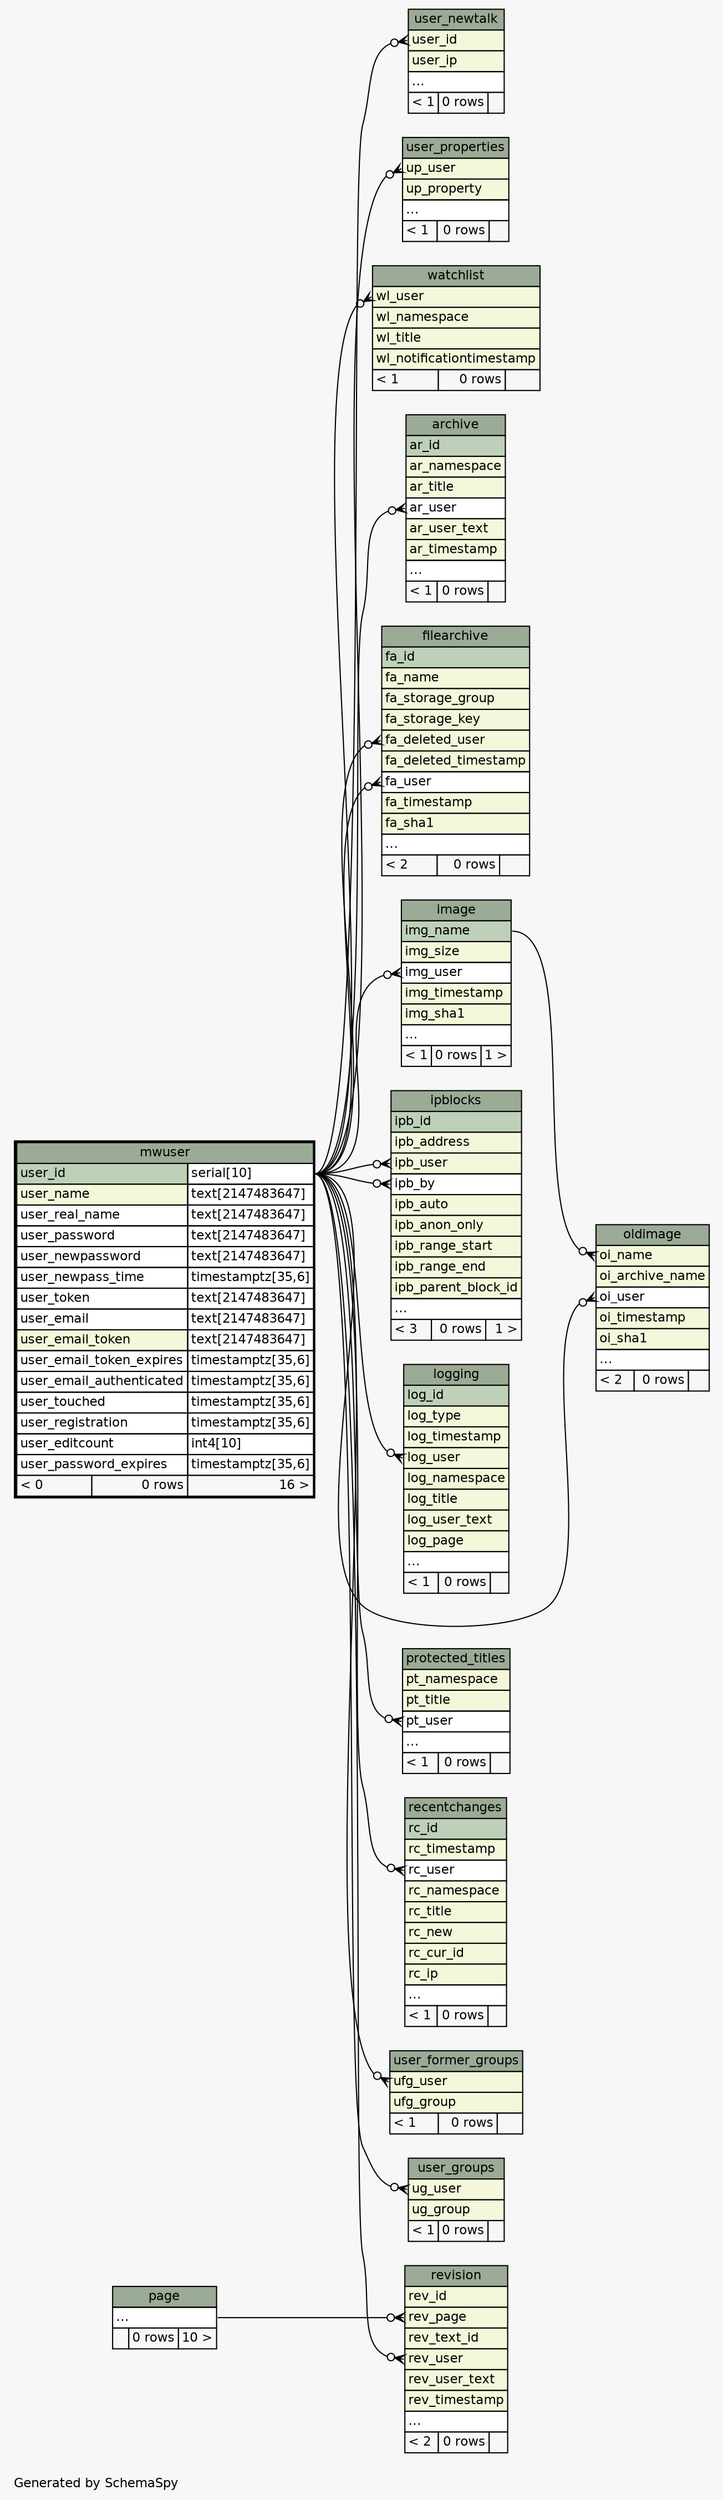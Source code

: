 // dot 2.38.0 on Linux 3.14.35-28.38.amzn1.x86_64
// SchemaSpy rev Unknown
digraph "twoDegreesRelationshipsDiagram" {
  graph [
    rankdir="RL"
    bgcolor="#f7f7f7"
    label="\nGenerated by SchemaSpy"
    labeljust="l"
    nodesep="0.18"
    ranksep="0.46"
    fontname="Helvetica"
    fontsize="11"
  ];
  node [
    fontname="Helvetica"
    fontsize="11"
    shape="plaintext"
  ];
  edge [
    arrowsize="0.8"
  ];
  "archive":"ar_user":w -> "mwuser":"user_id.type":e [arrowhead=none dir=back arrowtail=crowodot];
  "filearchive":"fa_deleted_user":w -> "mwuser":"user_id.type":e [arrowhead=none dir=back arrowtail=crowodot];
  "filearchive":"fa_user":w -> "mwuser":"user_id.type":e [arrowhead=none dir=back arrowtail=crowodot];
  "image":"img_user":w -> "mwuser":"user_id.type":e [arrowhead=none dir=back arrowtail=crowodot];
  "ipblocks":"ipb_by":w -> "mwuser":"user_id.type":e [arrowhead=none dir=back arrowtail=crowodot];
  "ipblocks":"ipb_user":w -> "mwuser":"user_id.type":e [arrowhead=none dir=back arrowtail=crowodot];
  "logging":"log_user":w -> "mwuser":"user_id.type":e [arrowhead=none dir=back arrowtail=crowodot];
  "oldimage":"oi_name":w -> "image":"img_name":e [arrowhead=none dir=back arrowtail=crowodot];
  "oldimage":"oi_user":w -> "mwuser":"user_id.type":e [arrowhead=none dir=back arrowtail=crowodot];
  "protected_titles":"pt_user":w -> "mwuser":"user_id.type":e [arrowhead=none dir=back arrowtail=crowodot];
  "recentchanges":"rc_user":w -> "mwuser":"user_id.type":e [arrowhead=none dir=back arrowtail=crowodot];
  "revision":"rev_page":w -> "page":"elipses":e [arrowhead=none dir=back arrowtail=crowodot];
  "revision":"rev_user":w -> "mwuser":"user_id.type":e [arrowhead=none dir=back arrowtail=crowodot];
  "user_former_groups":"ufg_user":w -> "mwuser":"user_id.type":e [arrowhead=none dir=back arrowtail=crowodot];
  "user_groups":"ug_user":w -> "mwuser":"user_id.type":e [arrowhead=none dir=back arrowtail=crowodot];
  "user_newtalk":"user_id":w -> "mwuser":"user_id.type":e [arrowhead=none dir=back arrowtail=crowodot];
  "user_properties":"up_user":w -> "mwuser":"user_id.type":e [arrowhead=none dir=back arrowtail=crowodot];
  "watchlist":"wl_user":w -> "mwuser":"user_id.type":e [arrowhead=none dir=back arrowtail=crowodot];
  "archive" [
    label=<
    <TABLE BORDER="0" CELLBORDER="1" CELLSPACING="0" BGCOLOR="#ffffff">
      <TR><TD COLSPAN="3" BGCOLOR="#9bab96" ALIGN="CENTER">archive</TD></TR>
      <TR><TD PORT="ar_id" COLSPAN="3" BGCOLOR="#bed1b8" ALIGN="LEFT">ar_id</TD></TR>
      <TR><TD PORT="ar_namespace" COLSPAN="3" BGCOLOR="#f4f7da" ALIGN="LEFT">ar_namespace</TD></TR>
      <TR><TD PORT="ar_title" COLSPAN="3" BGCOLOR="#f4f7da" ALIGN="LEFT">ar_title</TD></TR>
      <TR><TD PORT="ar_user" COLSPAN="3" ALIGN="LEFT">ar_user</TD></TR>
      <TR><TD PORT="ar_user_text" COLSPAN="3" BGCOLOR="#f4f7da" ALIGN="LEFT">ar_user_text</TD></TR>
      <TR><TD PORT="ar_timestamp" COLSPAN="3" BGCOLOR="#f4f7da" ALIGN="LEFT">ar_timestamp</TD></TR>
      <TR><TD PORT="elipses" COLSPAN="3" ALIGN="LEFT">...</TD></TR>
      <TR><TD ALIGN="LEFT" BGCOLOR="#f7f7f7">&lt; 1</TD><TD ALIGN="RIGHT" BGCOLOR="#f7f7f7">0 rows</TD><TD ALIGN="RIGHT" BGCOLOR="#f7f7f7">  </TD></TR>
    </TABLE>>
    URL="archive.html"
    tooltip="archive"
  ];
  "filearchive" [
    label=<
    <TABLE BORDER="0" CELLBORDER="1" CELLSPACING="0" BGCOLOR="#ffffff">
      <TR><TD COLSPAN="3" BGCOLOR="#9bab96" ALIGN="CENTER">filearchive</TD></TR>
      <TR><TD PORT="fa_id" COLSPAN="3" BGCOLOR="#bed1b8" ALIGN="LEFT">fa_id</TD></TR>
      <TR><TD PORT="fa_name" COLSPAN="3" BGCOLOR="#f4f7da" ALIGN="LEFT">fa_name</TD></TR>
      <TR><TD PORT="fa_storage_group" COLSPAN="3" BGCOLOR="#f4f7da" ALIGN="LEFT">fa_storage_group</TD></TR>
      <TR><TD PORT="fa_storage_key" COLSPAN="3" BGCOLOR="#f4f7da" ALIGN="LEFT">fa_storage_key</TD></TR>
      <TR><TD PORT="fa_deleted_user" COLSPAN="3" BGCOLOR="#f4f7da" ALIGN="LEFT">fa_deleted_user</TD></TR>
      <TR><TD PORT="fa_deleted_timestamp" COLSPAN="3" BGCOLOR="#f4f7da" ALIGN="LEFT">fa_deleted_timestamp</TD></TR>
      <TR><TD PORT="fa_user" COLSPAN="3" ALIGN="LEFT">fa_user</TD></TR>
      <TR><TD PORT="fa_timestamp" COLSPAN="3" BGCOLOR="#f4f7da" ALIGN="LEFT">fa_timestamp</TD></TR>
      <TR><TD PORT="fa_sha1" COLSPAN="3" BGCOLOR="#f4f7da" ALIGN="LEFT">fa_sha1</TD></TR>
      <TR><TD PORT="elipses" COLSPAN="3" ALIGN="LEFT">...</TD></TR>
      <TR><TD ALIGN="LEFT" BGCOLOR="#f7f7f7">&lt; 2</TD><TD ALIGN="RIGHT" BGCOLOR="#f7f7f7">0 rows</TD><TD ALIGN="RIGHT" BGCOLOR="#f7f7f7">  </TD></TR>
    </TABLE>>
    URL="filearchive.html"
    tooltip="filearchive"
  ];
  "image" [
    label=<
    <TABLE BORDER="0" CELLBORDER="1" CELLSPACING="0" BGCOLOR="#ffffff">
      <TR><TD COLSPAN="3" BGCOLOR="#9bab96" ALIGN="CENTER">image</TD></TR>
      <TR><TD PORT="img_name" COLSPAN="3" BGCOLOR="#bed1b8" ALIGN="LEFT">img_name</TD></TR>
      <TR><TD PORT="img_size" COLSPAN="3" BGCOLOR="#f4f7da" ALIGN="LEFT">img_size</TD></TR>
      <TR><TD PORT="img_user" COLSPAN="3" ALIGN="LEFT">img_user</TD></TR>
      <TR><TD PORT="img_timestamp" COLSPAN="3" BGCOLOR="#f4f7da" ALIGN="LEFT">img_timestamp</TD></TR>
      <TR><TD PORT="img_sha1" COLSPAN="3" BGCOLOR="#f4f7da" ALIGN="LEFT">img_sha1</TD></TR>
      <TR><TD PORT="elipses" COLSPAN="3" ALIGN="LEFT">...</TD></TR>
      <TR><TD ALIGN="LEFT" BGCOLOR="#f7f7f7">&lt; 1</TD><TD ALIGN="RIGHT" BGCOLOR="#f7f7f7">0 rows</TD><TD ALIGN="RIGHT" BGCOLOR="#f7f7f7">1 &gt;</TD></TR>
    </TABLE>>
    URL="image.html"
    tooltip="image"
  ];
  "ipblocks" [
    label=<
    <TABLE BORDER="0" CELLBORDER="1" CELLSPACING="0" BGCOLOR="#ffffff">
      <TR><TD COLSPAN="3" BGCOLOR="#9bab96" ALIGN="CENTER">ipblocks</TD></TR>
      <TR><TD PORT="ipb_id" COLSPAN="3" BGCOLOR="#bed1b8" ALIGN="LEFT">ipb_id</TD></TR>
      <TR><TD PORT="ipb_address" COLSPAN="3" BGCOLOR="#f4f7da" ALIGN="LEFT">ipb_address</TD></TR>
      <TR><TD PORT="ipb_user" COLSPAN="3" BGCOLOR="#f4f7da" ALIGN="LEFT">ipb_user</TD></TR>
      <TR><TD PORT="ipb_by" COLSPAN="3" ALIGN="LEFT">ipb_by</TD></TR>
      <TR><TD PORT="ipb_auto" COLSPAN="3" BGCOLOR="#f4f7da" ALIGN="LEFT">ipb_auto</TD></TR>
      <TR><TD PORT="ipb_anon_only" COLSPAN="3" BGCOLOR="#f4f7da" ALIGN="LEFT">ipb_anon_only</TD></TR>
      <TR><TD PORT="ipb_range_start" COLSPAN="3" BGCOLOR="#f4f7da" ALIGN="LEFT">ipb_range_start</TD></TR>
      <TR><TD PORT="ipb_range_end" COLSPAN="3" BGCOLOR="#f4f7da" ALIGN="LEFT">ipb_range_end</TD></TR>
      <TR><TD PORT="ipb_parent_block_id" COLSPAN="3" BGCOLOR="#f4f7da" ALIGN="LEFT">ipb_parent_block_id</TD></TR>
      <TR><TD PORT="elipses" COLSPAN="3" ALIGN="LEFT">...</TD></TR>
      <TR><TD ALIGN="LEFT" BGCOLOR="#f7f7f7">&lt; 3</TD><TD ALIGN="RIGHT" BGCOLOR="#f7f7f7">0 rows</TD><TD ALIGN="RIGHT" BGCOLOR="#f7f7f7">1 &gt;</TD></TR>
    </TABLE>>
    URL="ipblocks.html"
    tooltip="ipblocks"
  ];
  "logging" [
    label=<
    <TABLE BORDER="0" CELLBORDER="1" CELLSPACING="0" BGCOLOR="#ffffff">
      <TR><TD COLSPAN="3" BGCOLOR="#9bab96" ALIGN="CENTER">logging</TD></TR>
      <TR><TD PORT="log_id" COLSPAN="3" BGCOLOR="#bed1b8" ALIGN="LEFT">log_id</TD></TR>
      <TR><TD PORT="log_type" COLSPAN="3" BGCOLOR="#f4f7da" ALIGN="LEFT">log_type</TD></TR>
      <TR><TD PORT="log_timestamp" COLSPAN="3" BGCOLOR="#f4f7da" ALIGN="LEFT">log_timestamp</TD></TR>
      <TR><TD PORT="log_user" COLSPAN="3" BGCOLOR="#f4f7da" ALIGN="LEFT">log_user</TD></TR>
      <TR><TD PORT="log_namespace" COLSPAN="3" BGCOLOR="#f4f7da" ALIGN="LEFT">log_namespace</TD></TR>
      <TR><TD PORT="log_title" COLSPAN="3" BGCOLOR="#f4f7da" ALIGN="LEFT">log_title</TD></TR>
      <TR><TD PORT="log_user_text" COLSPAN="3" BGCOLOR="#f4f7da" ALIGN="LEFT">log_user_text</TD></TR>
      <TR><TD PORT="log_page" COLSPAN="3" BGCOLOR="#f4f7da" ALIGN="LEFT">log_page</TD></TR>
      <TR><TD PORT="elipses" COLSPAN="3" ALIGN="LEFT">...</TD></TR>
      <TR><TD ALIGN="LEFT" BGCOLOR="#f7f7f7">&lt; 1</TD><TD ALIGN="RIGHT" BGCOLOR="#f7f7f7">0 rows</TD><TD ALIGN="RIGHT" BGCOLOR="#f7f7f7">  </TD></TR>
    </TABLE>>
    URL="logging.html"
    tooltip="logging"
  ];
  "mwuser" [
    label=<
    <TABLE BORDER="2" CELLBORDER="1" CELLSPACING="0" BGCOLOR="#ffffff">
      <TR><TD COLSPAN="3" BGCOLOR="#9bab96" ALIGN="CENTER">mwuser</TD></TR>
      <TR><TD PORT="user_id" COLSPAN="2" BGCOLOR="#bed1b8" ALIGN="LEFT">user_id</TD><TD PORT="user_id.type" ALIGN="LEFT">serial[10]</TD></TR>
      <TR><TD PORT="user_name" COLSPAN="2" BGCOLOR="#f4f7da" ALIGN="LEFT">user_name</TD><TD PORT="user_name.type" ALIGN="LEFT">text[2147483647]</TD></TR>
      <TR><TD PORT="user_real_name" COLSPAN="2" ALIGN="LEFT">user_real_name</TD><TD PORT="user_real_name.type" ALIGN="LEFT">text[2147483647]</TD></TR>
      <TR><TD PORT="user_password" COLSPAN="2" ALIGN="LEFT">user_password</TD><TD PORT="user_password.type" ALIGN="LEFT">text[2147483647]</TD></TR>
      <TR><TD PORT="user_newpassword" COLSPAN="2" ALIGN="LEFT">user_newpassword</TD><TD PORT="user_newpassword.type" ALIGN="LEFT">text[2147483647]</TD></TR>
      <TR><TD PORT="user_newpass_time" COLSPAN="2" ALIGN="LEFT">user_newpass_time</TD><TD PORT="user_newpass_time.type" ALIGN="LEFT">timestamptz[35,6]</TD></TR>
      <TR><TD PORT="user_token" COLSPAN="2" ALIGN="LEFT">user_token</TD><TD PORT="user_token.type" ALIGN="LEFT">text[2147483647]</TD></TR>
      <TR><TD PORT="user_email" COLSPAN="2" ALIGN="LEFT">user_email</TD><TD PORT="user_email.type" ALIGN="LEFT">text[2147483647]</TD></TR>
      <TR><TD PORT="user_email_token" COLSPAN="2" BGCOLOR="#f4f7da" ALIGN="LEFT">user_email_token</TD><TD PORT="user_email_token.type" ALIGN="LEFT">text[2147483647]</TD></TR>
      <TR><TD PORT="user_email_token_expires" COLSPAN="2" ALIGN="LEFT">user_email_token_expires</TD><TD PORT="user_email_token_expires.type" ALIGN="LEFT">timestamptz[35,6]</TD></TR>
      <TR><TD PORT="user_email_authenticated" COLSPAN="2" ALIGN="LEFT">user_email_authenticated</TD><TD PORT="user_email_authenticated.type" ALIGN="LEFT">timestamptz[35,6]</TD></TR>
      <TR><TD PORT="user_touched" COLSPAN="2" ALIGN="LEFT">user_touched</TD><TD PORT="user_touched.type" ALIGN="LEFT">timestamptz[35,6]</TD></TR>
      <TR><TD PORT="user_registration" COLSPAN="2" ALIGN="LEFT">user_registration</TD><TD PORT="user_registration.type" ALIGN="LEFT">timestamptz[35,6]</TD></TR>
      <TR><TD PORT="user_editcount" COLSPAN="2" ALIGN="LEFT">user_editcount</TD><TD PORT="user_editcount.type" ALIGN="LEFT">int4[10]</TD></TR>
      <TR><TD PORT="user_password_expires" COLSPAN="2" ALIGN="LEFT">user_password_expires</TD><TD PORT="user_password_expires.type" ALIGN="LEFT">timestamptz[35,6]</TD></TR>
      <TR><TD ALIGN="LEFT" BGCOLOR="#f7f7f7">&lt; 0</TD><TD ALIGN="RIGHT" BGCOLOR="#f7f7f7">0 rows</TD><TD ALIGN="RIGHT" BGCOLOR="#f7f7f7">16 &gt;</TD></TR>
    </TABLE>>
    URL="mwuser.html"
    tooltip="mwuser"
  ];
  "oldimage" [
    label=<
    <TABLE BORDER="0" CELLBORDER="1" CELLSPACING="0" BGCOLOR="#ffffff">
      <TR><TD COLSPAN="3" BGCOLOR="#9bab96" ALIGN="CENTER">oldimage</TD></TR>
      <TR><TD PORT="oi_name" COLSPAN="3" BGCOLOR="#f4f7da" ALIGN="LEFT">oi_name</TD></TR>
      <TR><TD PORT="oi_archive_name" COLSPAN="3" BGCOLOR="#f4f7da" ALIGN="LEFT">oi_archive_name</TD></TR>
      <TR><TD PORT="oi_user" COLSPAN="3" ALIGN="LEFT">oi_user</TD></TR>
      <TR><TD PORT="oi_timestamp" COLSPAN="3" BGCOLOR="#f4f7da" ALIGN="LEFT">oi_timestamp</TD></TR>
      <TR><TD PORT="oi_sha1" COLSPAN="3" BGCOLOR="#f4f7da" ALIGN="LEFT">oi_sha1</TD></TR>
      <TR><TD PORT="elipses" COLSPAN="3" ALIGN="LEFT">...</TD></TR>
      <TR><TD ALIGN="LEFT" BGCOLOR="#f7f7f7">&lt; 2</TD><TD ALIGN="RIGHT" BGCOLOR="#f7f7f7">0 rows</TD><TD ALIGN="RIGHT" BGCOLOR="#f7f7f7">  </TD></TR>
    </TABLE>>
    URL="oldimage.html"
    tooltip="oldimage"
  ];
  "page" [
    label=<
    <TABLE BORDER="0" CELLBORDER="1" CELLSPACING="0" BGCOLOR="#ffffff">
      <TR><TD COLSPAN="3" BGCOLOR="#9bab96" ALIGN="CENTER">page</TD></TR>
      <TR><TD PORT="elipses" COLSPAN="3" ALIGN="LEFT">...</TD></TR>
      <TR><TD ALIGN="LEFT" BGCOLOR="#f7f7f7">  </TD><TD ALIGN="RIGHT" BGCOLOR="#f7f7f7">0 rows</TD><TD ALIGN="RIGHT" BGCOLOR="#f7f7f7">10 &gt;</TD></TR>
    </TABLE>>
    URL="page.html"
    tooltip="page"
  ];
  "protected_titles" [
    label=<
    <TABLE BORDER="0" CELLBORDER="1" CELLSPACING="0" BGCOLOR="#ffffff">
      <TR><TD COLSPAN="3" BGCOLOR="#9bab96" ALIGN="CENTER">protected_titles</TD></TR>
      <TR><TD PORT="pt_namespace" COLSPAN="3" BGCOLOR="#f4f7da" ALIGN="LEFT">pt_namespace</TD></TR>
      <TR><TD PORT="pt_title" COLSPAN="3" BGCOLOR="#f4f7da" ALIGN="LEFT">pt_title</TD></TR>
      <TR><TD PORT="pt_user" COLSPAN="3" ALIGN="LEFT">pt_user</TD></TR>
      <TR><TD PORT="elipses" COLSPAN="3" ALIGN="LEFT">...</TD></TR>
      <TR><TD ALIGN="LEFT" BGCOLOR="#f7f7f7">&lt; 1</TD><TD ALIGN="RIGHT" BGCOLOR="#f7f7f7">0 rows</TD><TD ALIGN="RIGHT" BGCOLOR="#f7f7f7">  </TD></TR>
    </TABLE>>
    URL="protected_titles.html"
    tooltip="protected_titles"
  ];
  "recentchanges" [
    label=<
    <TABLE BORDER="0" CELLBORDER="1" CELLSPACING="0" BGCOLOR="#ffffff">
      <TR><TD COLSPAN="3" BGCOLOR="#9bab96" ALIGN="CENTER">recentchanges</TD></TR>
      <TR><TD PORT="rc_id" COLSPAN="3" BGCOLOR="#bed1b8" ALIGN="LEFT">rc_id</TD></TR>
      <TR><TD PORT="rc_timestamp" COLSPAN="3" BGCOLOR="#f4f7da" ALIGN="LEFT">rc_timestamp</TD></TR>
      <TR><TD PORT="rc_user" COLSPAN="3" ALIGN="LEFT">rc_user</TD></TR>
      <TR><TD PORT="rc_namespace" COLSPAN="3" BGCOLOR="#f4f7da" ALIGN="LEFT">rc_namespace</TD></TR>
      <TR><TD PORT="rc_title" COLSPAN="3" BGCOLOR="#f4f7da" ALIGN="LEFT">rc_title</TD></TR>
      <TR><TD PORT="rc_new" COLSPAN="3" BGCOLOR="#f4f7da" ALIGN="LEFT">rc_new</TD></TR>
      <TR><TD PORT="rc_cur_id" COLSPAN="3" BGCOLOR="#f4f7da" ALIGN="LEFT">rc_cur_id</TD></TR>
      <TR><TD PORT="rc_ip" COLSPAN="3" BGCOLOR="#f4f7da" ALIGN="LEFT">rc_ip</TD></TR>
      <TR><TD PORT="elipses" COLSPAN="3" ALIGN="LEFT">...</TD></TR>
      <TR><TD ALIGN="LEFT" BGCOLOR="#f7f7f7">&lt; 1</TD><TD ALIGN="RIGHT" BGCOLOR="#f7f7f7">0 rows</TD><TD ALIGN="RIGHT" BGCOLOR="#f7f7f7">  </TD></TR>
    </TABLE>>
    URL="recentchanges.html"
    tooltip="recentchanges"
  ];
  "revision" [
    label=<
    <TABLE BORDER="0" CELLBORDER="1" CELLSPACING="0" BGCOLOR="#ffffff">
      <TR><TD COLSPAN="3" BGCOLOR="#9bab96" ALIGN="CENTER">revision</TD></TR>
      <TR><TD PORT="rev_id" COLSPAN="3" BGCOLOR="#f4f7da" ALIGN="LEFT">rev_id</TD></TR>
      <TR><TD PORT="rev_page" COLSPAN="3" BGCOLOR="#f4f7da" ALIGN="LEFT">rev_page</TD></TR>
      <TR><TD PORT="rev_text_id" COLSPAN="3" BGCOLOR="#f4f7da" ALIGN="LEFT">rev_text_id</TD></TR>
      <TR><TD PORT="rev_user" COLSPAN="3" BGCOLOR="#f4f7da" ALIGN="LEFT">rev_user</TD></TR>
      <TR><TD PORT="rev_user_text" COLSPAN="3" BGCOLOR="#f4f7da" ALIGN="LEFT">rev_user_text</TD></TR>
      <TR><TD PORT="rev_timestamp" COLSPAN="3" BGCOLOR="#f4f7da" ALIGN="LEFT">rev_timestamp</TD></TR>
      <TR><TD PORT="elipses" COLSPAN="3" ALIGN="LEFT">...</TD></TR>
      <TR><TD ALIGN="LEFT" BGCOLOR="#f7f7f7">&lt; 2</TD><TD ALIGN="RIGHT" BGCOLOR="#f7f7f7">0 rows</TD><TD ALIGN="RIGHT" BGCOLOR="#f7f7f7">  </TD></TR>
    </TABLE>>
    URL="revision.html"
    tooltip="revision"
  ];
  "user_former_groups" [
    label=<
    <TABLE BORDER="0" CELLBORDER="1" CELLSPACING="0" BGCOLOR="#ffffff">
      <TR><TD COLSPAN="3" BGCOLOR="#9bab96" ALIGN="CENTER">user_former_groups</TD></TR>
      <TR><TD PORT="ufg_user" COLSPAN="3" BGCOLOR="#f4f7da" ALIGN="LEFT">ufg_user</TD></TR>
      <TR><TD PORT="ufg_group" COLSPAN="3" BGCOLOR="#f4f7da" ALIGN="LEFT">ufg_group</TD></TR>
      <TR><TD ALIGN="LEFT" BGCOLOR="#f7f7f7">&lt; 1</TD><TD ALIGN="RIGHT" BGCOLOR="#f7f7f7">0 rows</TD><TD ALIGN="RIGHT" BGCOLOR="#f7f7f7">  </TD></TR>
    </TABLE>>
    URL="user_former_groups.html"
    tooltip="user_former_groups"
  ];
  "user_groups" [
    label=<
    <TABLE BORDER="0" CELLBORDER="1" CELLSPACING="0" BGCOLOR="#ffffff">
      <TR><TD COLSPAN="3" BGCOLOR="#9bab96" ALIGN="CENTER">user_groups</TD></TR>
      <TR><TD PORT="ug_user" COLSPAN="3" BGCOLOR="#f4f7da" ALIGN="LEFT">ug_user</TD></TR>
      <TR><TD PORT="ug_group" COLSPAN="3" BGCOLOR="#f4f7da" ALIGN="LEFT">ug_group</TD></TR>
      <TR><TD ALIGN="LEFT" BGCOLOR="#f7f7f7">&lt; 1</TD><TD ALIGN="RIGHT" BGCOLOR="#f7f7f7">0 rows</TD><TD ALIGN="RIGHT" BGCOLOR="#f7f7f7">  </TD></TR>
    </TABLE>>
    URL="user_groups.html"
    tooltip="user_groups"
  ];
  "user_newtalk" [
    label=<
    <TABLE BORDER="0" CELLBORDER="1" CELLSPACING="0" BGCOLOR="#ffffff">
      <TR><TD COLSPAN="3" BGCOLOR="#9bab96" ALIGN="CENTER">user_newtalk</TD></TR>
      <TR><TD PORT="user_id" COLSPAN="3" BGCOLOR="#f4f7da" ALIGN="LEFT">user_id</TD></TR>
      <TR><TD PORT="user_ip" COLSPAN="3" BGCOLOR="#f4f7da" ALIGN="LEFT">user_ip</TD></TR>
      <TR><TD PORT="elipses" COLSPAN="3" ALIGN="LEFT">...</TD></TR>
      <TR><TD ALIGN="LEFT" BGCOLOR="#f7f7f7">&lt; 1</TD><TD ALIGN="RIGHT" BGCOLOR="#f7f7f7">0 rows</TD><TD ALIGN="RIGHT" BGCOLOR="#f7f7f7">  </TD></TR>
    </TABLE>>
    URL="user_newtalk.html"
    tooltip="user_newtalk"
  ];
  "user_properties" [
    label=<
    <TABLE BORDER="0" CELLBORDER="1" CELLSPACING="0" BGCOLOR="#ffffff">
      <TR><TD COLSPAN="3" BGCOLOR="#9bab96" ALIGN="CENTER">user_properties</TD></TR>
      <TR><TD PORT="up_user" COLSPAN="3" BGCOLOR="#f4f7da" ALIGN="LEFT">up_user</TD></TR>
      <TR><TD PORT="up_property" COLSPAN="3" BGCOLOR="#f4f7da" ALIGN="LEFT">up_property</TD></TR>
      <TR><TD PORT="elipses" COLSPAN="3" ALIGN="LEFT">...</TD></TR>
      <TR><TD ALIGN="LEFT" BGCOLOR="#f7f7f7">&lt; 1</TD><TD ALIGN="RIGHT" BGCOLOR="#f7f7f7">0 rows</TD><TD ALIGN="RIGHT" BGCOLOR="#f7f7f7">  </TD></TR>
    </TABLE>>
    URL="user_properties.html"
    tooltip="user_properties"
  ];
  "watchlist" [
    label=<
    <TABLE BORDER="0" CELLBORDER="1" CELLSPACING="0" BGCOLOR="#ffffff">
      <TR><TD COLSPAN="3" BGCOLOR="#9bab96" ALIGN="CENTER">watchlist</TD></TR>
      <TR><TD PORT="wl_user" COLSPAN="3" BGCOLOR="#f4f7da" ALIGN="LEFT">wl_user</TD></TR>
      <TR><TD PORT="wl_namespace" COLSPAN="3" BGCOLOR="#f4f7da" ALIGN="LEFT">wl_namespace</TD></TR>
      <TR><TD PORT="wl_title" COLSPAN="3" BGCOLOR="#f4f7da" ALIGN="LEFT">wl_title</TD></TR>
      <TR><TD PORT="wl_notificationtimestamp" COLSPAN="3" BGCOLOR="#f4f7da" ALIGN="LEFT">wl_notificationtimestamp</TD></TR>
      <TR><TD ALIGN="LEFT" BGCOLOR="#f7f7f7">&lt; 1</TD><TD ALIGN="RIGHT" BGCOLOR="#f7f7f7">0 rows</TD><TD ALIGN="RIGHT" BGCOLOR="#f7f7f7">  </TD></TR>
    </TABLE>>
    URL="watchlist.html"
    tooltip="watchlist"
  ];
}
